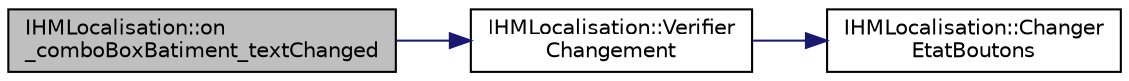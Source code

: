 digraph "IHMLocalisation::on_comboBoxBatiment_textChanged"
{
 // LATEX_PDF_SIZE
  edge [fontname="Helvetica",fontsize="10",labelfontname="Helvetica",labelfontsize="10"];
  node [fontname="Helvetica",fontsize="10",shape=record];
  rankdir="LR";
  Node1 [label="IHMLocalisation::on\l_comboBoxBatiment_textChanged",height=0.2,width=0.4,color="black", fillcolor="grey75", style="filled", fontcolor="black",tooltip=" "];
  Node1 -> Node2 [color="midnightblue",fontsize="10",style="solid"];
  Node2 [label="IHMLocalisation::Verifier\lChangement",height=0.2,width=0.4,color="black", fillcolor="white", style="filled",URL="$class_i_h_m_localisation.html#a29e2f806ffff80c13edd8cf1bd385026",tooltip=" "];
  Node2 -> Node3 [color="midnightblue",fontsize="10",style="solid"];
  Node3 [label="IHMLocalisation::Changer\lEtatBoutons",height=0.2,width=0.4,color="black", fillcolor="white", style="filled",URL="$class_i_h_m_localisation.html#a7d48d2dac7f88d1bea43b67c261da7ac",tooltip=" "];
}

